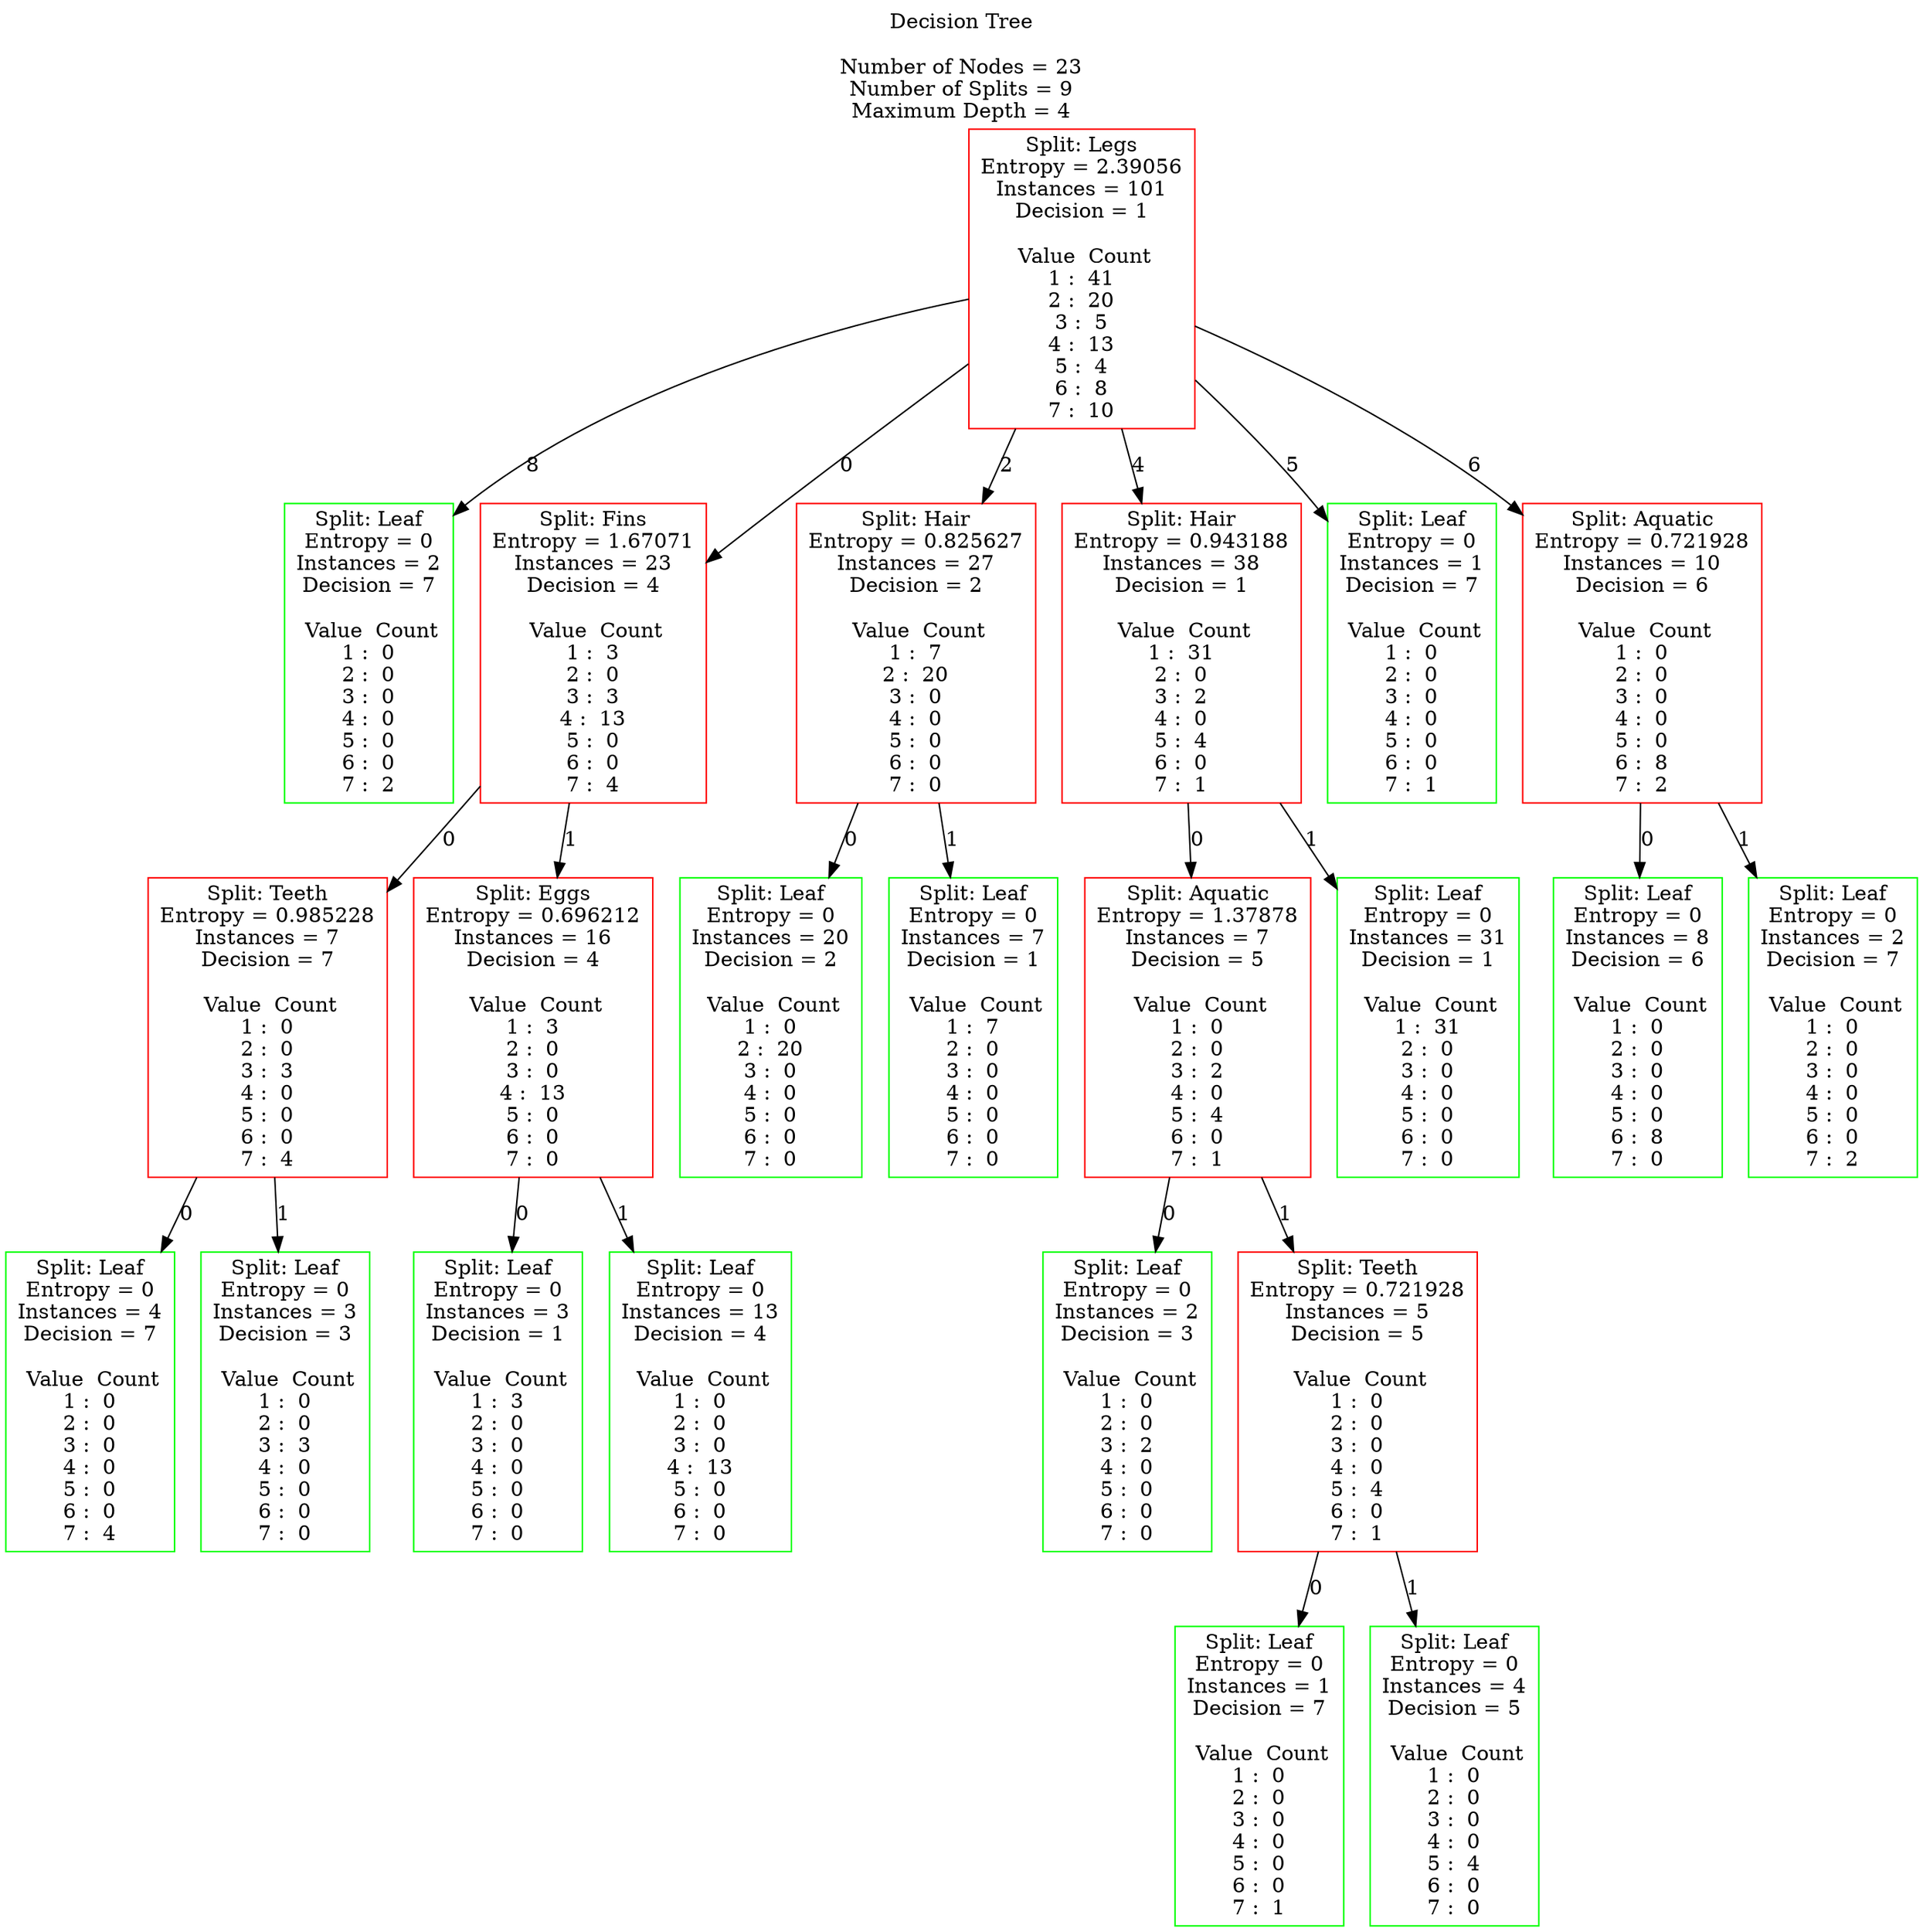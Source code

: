 digraph G
 {
graph [label="Decision Tree\n\nNumber of Nodes = 23\nNumber of Splits = 9\nMaximum Depth = 4\n", labelloc = t];
  1 [shape=box, color=red, label="Split: Legs\nEntropy = 2.39056\nInstances = 101\nDecision = 1
\n Value  Count\n1 :  41
2 :  20
3 :  5
4 :  13
5 :  4
6 :  8
7 :  10
"];
  1 -> 16[label="8"] ;
  1 -> 11[label="0"] ;
  1 -> 12[label="2"] ;
  1 -> 13[label="4"] ;
  1 -> 14[label="5"] ;
  1 -> 15[label="6"] ;

  16 [shape=box, color=green, label="Split: Leaf\nEntropy = 0\nInstances = 2\nDecision = 7
\n Value  Count\n1 :  0
2 :  0
3 :  0
4 :  0
5 :  0
6 :  0
7 :  2
"];

  11 [shape=box, color=red, label="Split: Fins\nEntropy = 1.67071\nInstances = 23\nDecision = 4
\n Value  Count\n1 :  3
2 :  0
3 :  3
4 :  13
5 :  0
6 :  0
7 :  4
"];
  11 -> 111[label="0"] ;
  11 -> 112[label="1"] ;

  111 [shape=box, color=red, label="Split: Teeth\nEntropy = 0.985228\nInstances = 7\nDecision = 7
\n Value  Count\n1 :  0
2 :  0
3 :  3
4 :  0
5 :  0
6 :  0
7 :  4
"];
  111 -> 1111[label="0"] ;
  111 -> 1112[label="1"] ;

  1111 [shape=box, color=green, label="Split: Leaf\nEntropy = 0\nInstances = 4\nDecision = 7
\n Value  Count\n1 :  0
2 :  0
3 :  0
4 :  0
5 :  0
6 :  0
7 :  4
"];

  1112 [shape=box, color=green, label="Split: Leaf\nEntropy = 0\nInstances = 3\nDecision = 3
\n Value  Count\n1 :  0
2 :  0
3 :  3
4 :  0
5 :  0
6 :  0
7 :  0
"];

  112 [shape=box, color=red, label="Split: Eggs\nEntropy = 0.696212\nInstances = 16\nDecision = 4
\n Value  Count\n1 :  3
2 :  0
3 :  0
4 :  13
5 :  0
6 :  0
7 :  0
"];
  112 -> 1121[label="0"] ;
  112 -> 1122[label="1"] ;

  1121 [shape=box, color=green, label="Split: Leaf\nEntropy = 0\nInstances = 3\nDecision = 1
\n Value  Count\n1 :  3
2 :  0
3 :  0
4 :  0
5 :  0
6 :  0
7 :  0
"];

  1122 [shape=box, color=green, label="Split: Leaf\nEntropy = 0\nInstances = 13\nDecision = 4
\n Value  Count\n1 :  0
2 :  0
3 :  0
4 :  13
5 :  0
6 :  0
7 :  0
"];

  12 [shape=box, color=red, label="Split: Hair\nEntropy = 0.825627\nInstances = 27\nDecision = 2
\n Value  Count\n1 :  7
2 :  20
3 :  0
4 :  0
5 :  0
6 :  0
7 :  0
"];
  12 -> 121[label="0"] ;
  12 -> 122[label="1"] ;

  121 [shape=box, color=green, label="Split: Leaf\nEntropy = 0\nInstances = 20\nDecision = 2
\n Value  Count\n1 :  0
2 :  20
3 :  0
4 :  0
5 :  0
6 :  0
7 :  0
"];

  122 [shape=box, color=green, label="Split: Leaf\nEntropy = 0\nInstances = 7\nDecision = 1
\n Value  Count\n1 :  7
2 :  0
3 :  0
4 :  0
5 :  0
6 :  0
7 :  0
"];

  13 [shape=box, color=red, label="Split: Hair\nEntropy = 0.943188\nInstances = 38\nDecision = 1
\n Value  Count\n1 :  31
2 :  0
3 :  2
4 :  0
5 :  4
6 :  0
7 :  1
"];
  13 -> 131[label="0"] ;
  13 -> 132[label="1"] ;

  131 [shape=box, color=red, label="Split: Aquatic\nEntropy = 1.37878\nInstances = 7\nDecision = 5
\n Value  Count\n1 :  0
2 :  0
3 :  2
4 :  0
5 :  4
6 :  0
7 :  1
"];
  131 -> 1311[label="0"] ;
  131 -> 1312[label="1"] ;

  1311 [shape=box, color=green, label="Split: Leaf\nEntropy = 0\nInstances = 2\nDecision = 3
\n Value  Count\n1 :  0
2 :  0
3 :  2
4 :  0
5 :  0
6 :  0
7 :  0
"];

  1312 [shape=box, color=red, label="Split: Teeth\nEntropy = 0.721928\nInstances = 5\nDecision = 5
\n Value  Count\n1 :  0
2 :  0
3 :  0
4 :  0
5 :  4
6 :  0
7 :  1
"];
  1312 -> 13121[label="0"] ;
  1312 -> 13122[label="1"] ;

  13121 [shape=box, color=green, label="Split: Leaf\nEntropy = 0\nInstances = 1\nDecision = 7
\n Value  Count\n1 :  0
2 :  0
3 :  0
4 :  0
5 :  0
6 :  0
7 :  1
"];

  13122 [shape=box, color=green, label="Split: Leaf\nEntropy = 0\nInstances = 4\nDecision = 5
\n Value  Count\n1 :  0
2 :  0
3 :  0
4 :  0
5 :  4
6 :  0
7 :  0
"];

  132 [shape=box, color=green, label="Split: Leaf\nEntropy = 0\nInstances = 31\nDecision = 1
\n Value  Count\n1 :  31
2 :  0
3 :  0
4 :  0
5 :  0
6 :  0
7 :  0
"];

  14 [shape=box, color=green, label="Split: Leaf\nEntropy = 0\nInstances = 1\nDecision = 7
\n Value  Count\n1 :  0
2 :  0
3 :  0
4 :  0
5 :  0
6 :  0
7 :  1
"];

  15 [shape=box, color=red, label="Split: Aquatic\nEntropy = 0.721928\nInstances = 10\nDecision = 6
\n Value  Count\n1 :  0
2 :  0
3 :  0
4 :  0
5 :  0
6 :  8
7 :  2
"];
  15 -> 151[label="0"] ;
  15 -> 152[label="1"] ;

  151 [shape=box, color=green, label="Split: Leaf\nEntropy = 0\nInstances = 8\nDecision = 6
\n Value  Count\n1 :  0
2 :  0
3 :  0
4 :  0
5 :  0
6 :  8
7 :  0
"];

  152 [shape=box, color=green, label="Split: Leaf\nEntropy = 0\nInstances = 2\nDecision = 7
\n Value  Count\n1 :  0
2 :  0
3 :  0
4 :  0
5 :  0
6 :  0
7 :  2
"];

}
